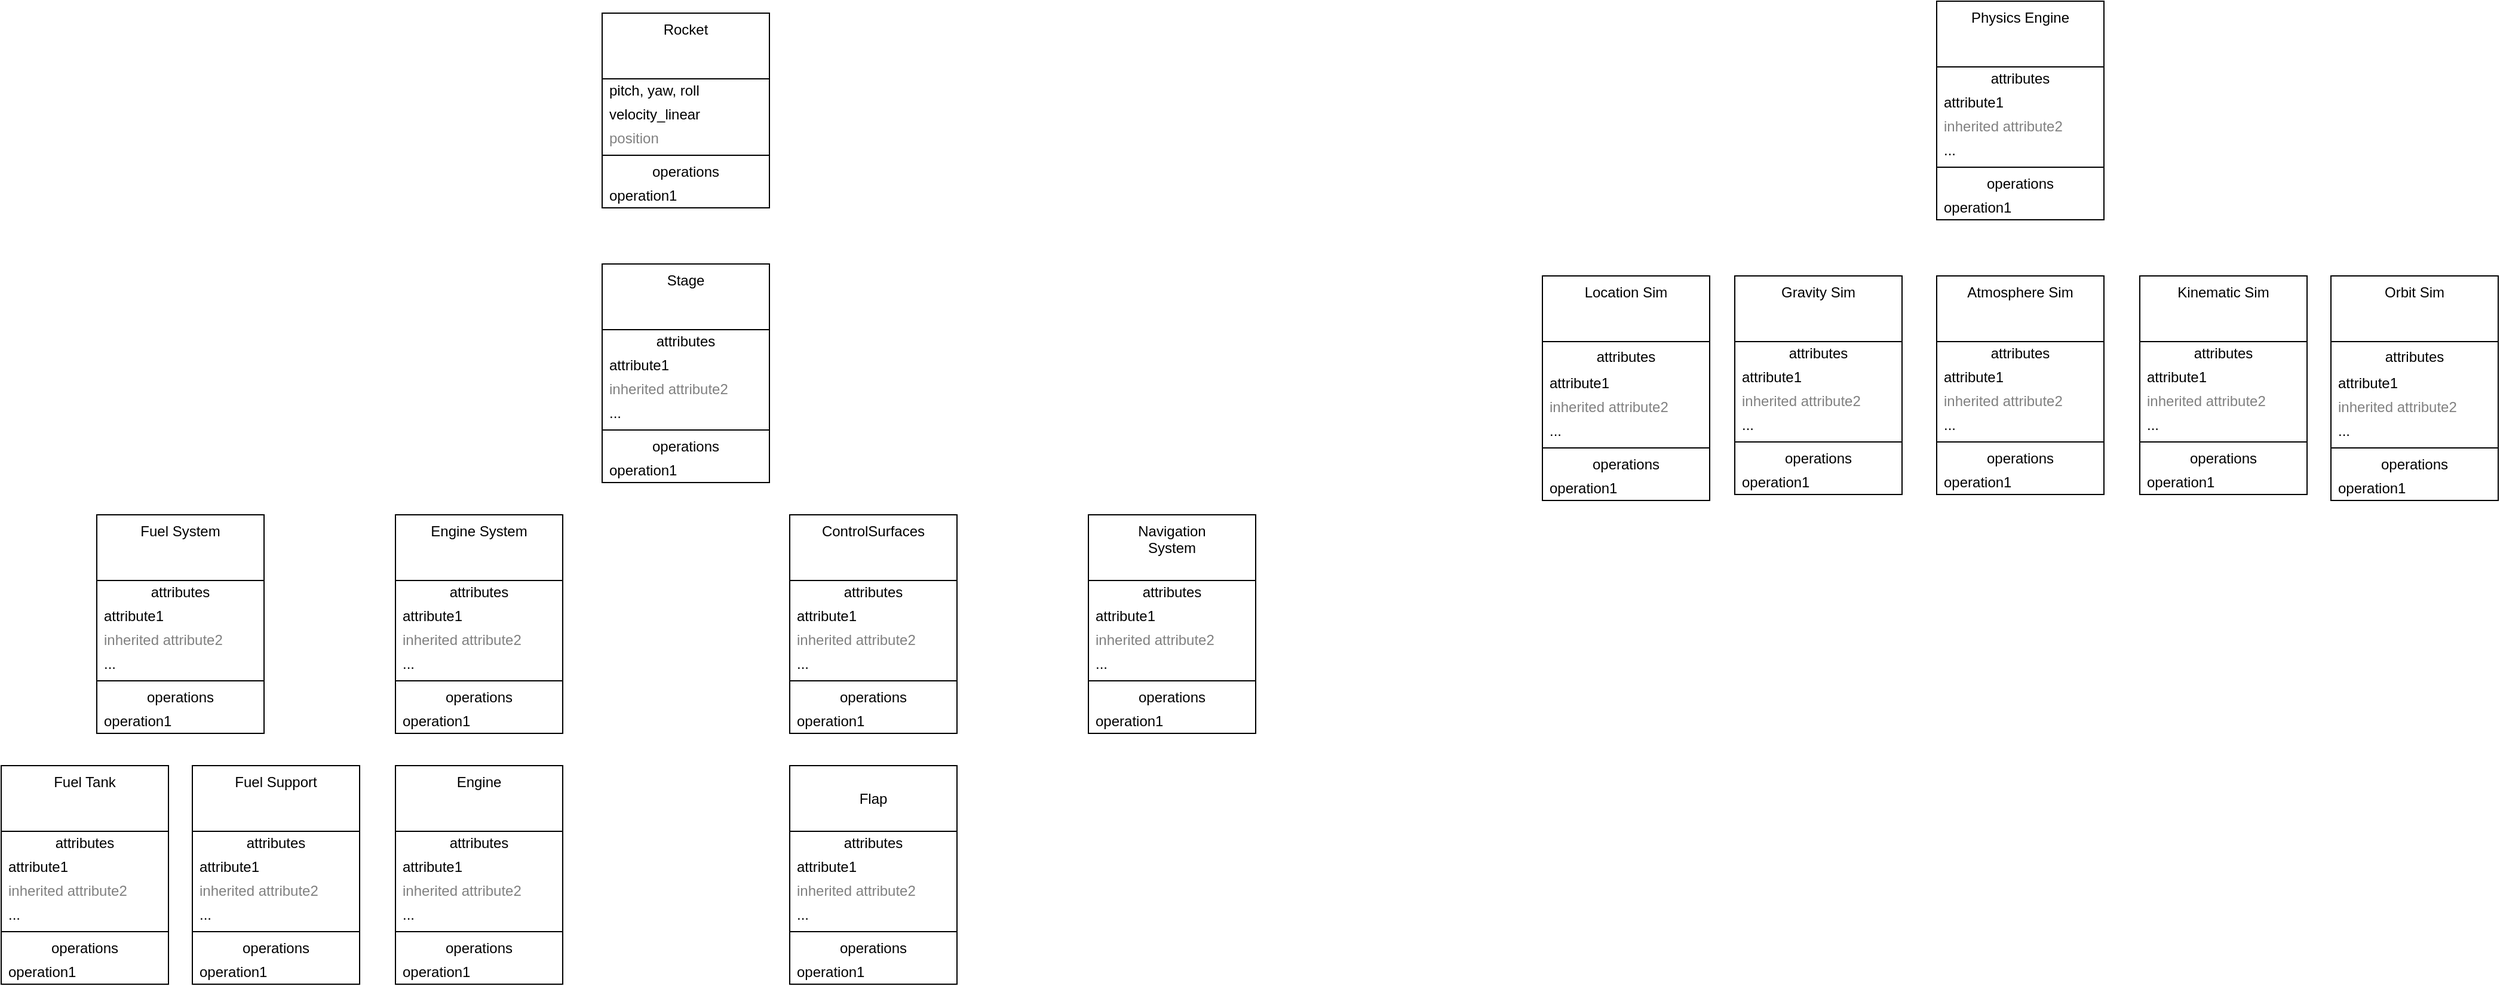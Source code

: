 <mxfile version="25.0.3">
  <diagram id="C5RBs43oDa-KdzZeNtuy" name="Page-1">
    <mxGraphModel dx="2458" dy="753" grid="1" gridSize="10" guides="1" tooltips="1" connect="1" arrows="1" fold="1" page="1" pageScale="1" pageWidth="827" pageHeight="1169" math="0" shadow="0">
      <root>
        <mxCell id="WIyWlLk6GJQsqaUBKTNV-0" />
        <mxCell id="WIyWlLk6GJQsqaUBKTNV-1" parent="WIyWlLk6GJQsqaUBKTNV-0" />
        <mxCell id="3I-1rh7asqdS5Tqx0o0W-0" value="Rocket" style="swimlane;fontStyle=0;align=center;verticalAlign=top;childLayout=stackLayout;horizontal=1;startSize=55;horizontalStack=0;resizeParent=1;resizeParentMax=0;resizeLast=0;collapsible=0;marginBottom=0;html=1;whiteSpace=wrap;" vertex="1" parent="WIyWlLk6GJQsqaUBKTNV-1">
          <mxGeometry x="343" y="130" width="140" height="163" as="geometry" />
        </mxCell>
        <mxCell id="3I-1rh7asqdS5Tqx0o0W-1" value="pitch, yaw, roll" style="text;html=1;strokeColor=none;fillColor=none;align=left;verticalAlign=middle;spacingLeft=4;spacingRight=4;overflow=hidden;rotatable=0;points=[[0,0.5],[1,0.5]];portConstraint=eastwest;whiteSpace=wrap;" vertex="1" parent="3I-1rh7asqdS5Tqx0o0W-0">
          <mxGeometry y="55" width="140" height="20" as="geometry" />
        </mxCell>
        <mxCell id="3I-1rh7asqdS5Tqx0o0W-2" value="velocity_linear" style="text;html=1;strokeColor=none;fillColor=none;align=left;verticalAlign=middle;spacingLeft=4;spacingRight=4;overflow=hidden;rotatable=0;points=[[0,0.5],[1,0.5]];portConstraint=eastwest;whiteSpace=wrap;" vertex="1" parent="3I-1rh7asqdS5Tqx0o0W-0">
          <mxGeometry y="75" width="140" height="20" as="geometry" />
        </mxCell>
        <mxCell id="3I-1rh7asqdS5Tqx0o0W-3" value="position" style="text;html=1;strokeColor=none;fillColor=none;align=left;verticalAlign=middle;spacingLeft=4;spacingRight=4;overflow=hidden;rotatable=0;points=[[0,0.5],[1,0.5]];portConstraint=eastwest;fontColor=#808080;whiteSpace=wrap;" vertex="1" parent="3I-1rh7asqdS5Tqx0o0W-0">
          <mxGeometry y="95" width="140" height="20" as="geometry" />
        </mxCell>
        <mxCell id="3I-1rh7asqdS5Tqx0o0W-5" value="" style="line;strokeWidth=1;fillColor=none;align=left;verticalAlign=middle;spacingTop=-1;spacingLeft=3;spacingRight=3;rotatable=0;labelPosition=right;points=[];portConstraint=eastwest;" vertex="1" parent="3I-1rh7asqdS5Tqx0o0W-0">
          <mxGeometry y="115" width="140" height="8" as="geometry" />
        </mxCell>
        <mxCell id="3I-1rh7asqdS5Tqx0o0W-6" value="operations" style="text;html=1;strokeColor=none;fillColor=none;align=center;verticalAlign=middle;spacingLeft=4;spacingRight=4;overflow=hidden;rotatable=0;points=[[0,0.5],[1,0.5]];portConstraint=eastwest;whiteSpace=wrap;" vertex="1" parent="3I-1rh7asqdS5Tqx0o0W-0">
          <mxGeometry y="123" width="140" height="20" as="geometry" />
        </mxCell>
        <mxCell id="3I-1rh7asqdS5Tqx0o0W-7" value="operation1" style="text;html=1;strokeColor=none;fillColor=none;align=left;verticalAlign=middle;spacingLeft=4;spacingRight=4;overflow=hidden;rotatable=0;points=[[0,0.5],[1,0.5]];portConstraint=eastwest;whiteSpace=wrap;" vertex="1" parent="3I-1rh7asqdS5Tqx0o0W-0">
          <mxGeometry y="143" width="140" height="20" as="geometry" />
        </mxCell>
        <mxCell id="3I-1rh7asqdS5Tqx0o0W-48" value="Engine System&lt;div&gt;&lt;br&gt;&lt;/div&gt;" style="swimlane;fontStyle=0;align=center;verticalAlign=top;childLayout=stackLayout;horizontal=1;startSize=55;horizontalStack=0;resizeParent=1;resizeParentMax=0;resizeLast=0;collapsible=0;marginBottom=0;html=1;whiteSpace=wrap;" vertex="1" parent="WIyWlLk6GJQsqaUBKTNV-1">
          <mxGeometry x="170" y="550" width="140" height="183" as="geometry" />
        </mxCell>
        <mxCell id="3I-1rh7asqdS5Tqx0o0W-49" value="attributes" style="text;html=1;strokeColor=none;fillColor=none;align=center;verticalAlign=middle;spacingLeft=4;spacingRight=4;overflow=hidden;rotatable=0;points=[[0,0.5],[1,0.5]];portConstraint=eastwest;whiteSpace=wrap;" vertex="1" parent="3I-1rh7asqdS5Tqx0o0W-48">
          <mxGeometry y="55" width="140" height="20" as="geometry" />
        </mxCell>
        <mxCell id="3I-1rh7asqdS5Tqx0o0W-50" value="attribute1" style="text;html=1;strokeColor=none;fillColor=none;align=left;verticalAlign=middle;spacingLeft=4;spacingRight=4;overflow=hidden;rotatable=0;points=[[0,0.5],[1,0.5]];portConstraint=eastwest;whiteSpace=wrap;" vertex="1" parent="3I-1rh7asqdS5Tqx0o0W-48">
          <mxGeometry y="75" width="140" height="20" as="geometry" />
        </mxCell>
        <mxCell id="3I-1rh7asqdS5Tqx0o0W-51" value="inherited attribute2" style="text;html=1;strokeColor=none;fillColor=none;align=left;verticalAlign=middle;spacingLeft=4;spacingRight=4;overflow=hidden;rotatable=0;points=[[0,0.5],[1,0.5]];portConstraint=eastwest;fontColor=#808080;whiteSpace=wrap;" vertex="1" parent="3I-1rh7asqdS5Tqx0o0W-48">
          <mxGeometry y="95" width="140" height="20" as="geometry" />
        </mxCell>
        <mxCell id="3I-1rh7asqdS5Tqx0o0W-52" value="..." style="text;html=1;strokeColor=none;fillColor=none;align=left;verticalAlign=middle;spacingLeft=4;spacingRight=4;overflow=hidden;rotatable=0;points=[[0,0.5],[1,0.5]];portConstraint=eastwest;whiteSpace=wrap;" vertex="1" parent="3I-1rh7asqdS5Tqx0o0W-48">
          <mxGeometry y="115" width="140" height="20" as="geometry" />
        </mxCell>
        <mxCell id="3I-1rh7asqdS5Tqx0o0W-53" value="" style="line;strokeWidth=1;fillColor=none;align=left;verticalAlign=middle;spacingTop=-1;spacingLeft=3;spacingRight=3;rotatable=0;labelPosition=right;points=[];portConstraint=eastwest;" vertex="1" parent="3I-1rh7asqdS5Tqx0o0W-48">
          <mxGeometry y="135" width="140" height="8" as="geometry" />
        </mxCell>
        <mxCell id="3I-1rh7asqdS5Tqx0o0W-54" value="operations" style="text;html=1;strokeColor=none;fillColor=none;align=center;verticalAlign=middle;spacingLeft=4;spacingRight=4;overflow=hidden;rotatable=0;points=[[0,0.5],[1,0.5]];portConstraint=eastwest;whiteSpace=wrap;" vertex="1" parent="3I-1rh7asqdS5Tqx0o0W-48">
          <mxGeometry y="143" width="140" height="20" as="geometry" />
        </mxCell>
        <mxCell id="3I-1rh7asqdS5Tqx0o0W-55" value="operation1" style="text;html=1;strokeColor=none;fillColor=none;align=left;verticalAlign=middle;spacingLeft=4;spacingRight=4;overflow=hidden;rotatable=0;points=[[0,0.5],[1,0.5]];portConstraint=eastwest;whiteSpace=wrap;" vertex="1" parent="3I-1rh7asqdS5Tqx0o0W-48">
          <mxGeometry y="163" width="140" height="20" as="geometry" />
        </mxCell>
        <mxCell id="3I-1rh7asqdS5Tqx0o0W-56" value="&lt;div&gt;ControlSurfaces&lt;/div&gt;" style="swimlane;fontStyle=0;align=center;verticalAlign=top;childLayout=stackLayout;horizontal=1;startSize=55;horizontalStack=0;resizeParent=1;resizeParentMax=0;resizeLast=0;collapsible=0;marginBottom=0;html=1;whiteSpace=wrap;" vertex="1" parent="WIyWlLk6GJQsqaUBKTNV-1">
          <mxGeometry x="500" y="550" width="140" height="183" as="geometry" />
        </mxCell>
        <mxCell id="3I-1rh7asqdS5Tqx0o0W-57" value="attributes" style="text;html=1;strokeColor=none;fillColor=none;align=center;verticalAlign=middle;spacingLeft=4;spacingRight=4;overflow=hidden;rotatable=0;points=[[0,0.5],[1,0.5]];portConstraint=eastwest;whiteSpace=wrap;" vertex="1" parent="3I-1rh7asqdS5Tqx0o0W-56">
          <mxGeometry y="55" width="140" height="20" as="geometry" />
        </mxCell>
        <mxCell id="3I-1rh7asqdS5Tqx0o0W-58" value="attribute1" style="text;html=1;strokeColor=none;fillColor=none;align=left;verticalAlign=middle;spacingLeft=4;spacingRight=4;overflow=hidden;rotatable=0;points=[[0,0.5],[1,0.5]];portConstraint=eastwest;whiteSpace=wrap;" vertex="1" parent="3I-1rh7asqdS5Tqx0o0W-56">
          <mxGeometry y="75" width="140" height="20" as="geometry" />
        </mxCell>
        <mxCell id="3I-1rh7asqdS5Tqx0o0W-59" value="inherited attribute2" style="text;html=1;strokeColor=none;fillColor=none;align=left;verticalAlign=middle;spacingLeft=4;spacingRight=4;overflow=hidden;rotatable=0;points=[[0,0.5],[1,0.5]];portConstraint=eastwest;fontColor=#808080;whiteSpace=wrap;" vertex="1" parent="3I-1rh7asqdS5Tqx0o0W-56">
          <mxGeometry y="95" width="140" height="20" as="geometry" />
        </mxCell>
        <mxCell id="3I-1rh7asqdS5Tqx0o0W-60" value="..." style="text;html=1;strokeColor=none;fillColor=none;align=left;verticalAlign=middle;spacingLeft=4;spacingRight=4;overflow=hidden;rotatable=0;points=[[0,0.5],[1,0.5]];portConstraint=eastwest;whiteSpace=wrap;" vertex="1" parent="3I-1rh7asqdS5Tqx0o0W-56">
          <mxGeometry y="115" width="140" height="20" as="geometry" />
        </mxCell>
        <mxCell id="3I-1rh7asqdS5Tqx0o0W-61" value="" style="line;strokeWidth=1;fillColor=none;align=left;verticalAlign=middle;spacingTop=-1;spacingLeft=3;spacingRight=3;rotatable=0;labelPosition=right;points=[];portConstraint=eastwest;" vertex="1" parent="3I-1rh7asqdS5Tqx0o0W-56">
          <mxGeometry y="135" width="140" height="8" as="geometry" />
        </mxCell>
        <mxCell id="3I-1rh7asqdS5Tqx0o0W-62" value="operations" style="text;html=1;strokeColor=none;fillColor=none;align=center;verticalAlign=middle;spacingLeft=4;spacingRight=4;overflow=hidden;rotatable=0;points=[[0,0.5],[1,0.5]];portConstraint=eastwest;whiteSpace=wrap;" vertex="1" parent="3I-1rh7asqdS5Tqx0o0W-56">
          <mxGeometry y="143" width="140" height="20" as="geometry" />
        </mxCell>
        <mxCell id="3I-1rh7asqdS5Tqx0o0W-63" value="operation1" style="text;html=1;strokeColor=none;fillColor=none;align=left;verticalAlign=middle;spacingLeft=4;spacingRight=4;overflow=hidden;rotatable=0;points=[[0,0.5],[1,0.5]];portConstraint=eastwest;whiteSpace=wrap;" vertex="1" parent="3I-1rh7asqdS5Tqx0o0W-56">
          <mxGeometry y="163" width="140" height="20" as="geometry" />
        </mxCell>
        <mxCell id="3I-1rh7asqdS5Tqx0o0W-70" value="Engine" style="swimlane;fontStyle=0;align=center;verticalAlign=top;childLayout=stackLayout;horizontal=1;startSize=55;horizontalStack=0;resizeParent=1;resizeParentMax=0;resizeLast=0;collapsible=0;marginBottom=0;html=1;whiteSpace=wrap;" vertex="1" parent="WIyWlLk6GJQsqaUBKTNV-1">
          <mxGeometry x="170" y="760" width="140" height="183" as="geometry" />
        </mxCell>
        <mxCell id="3I-1rh7asqdS5Tqx0o0W-71" value="attributes" style="text;html=1;strokeColor=none;fillColor=none;align=center;verticalAlign=middle;spacingLeft=4;spacingRight=4;overflow=hidden;rotatable=0;points=[[0,0.5],[1,0.5]];portConstraint=eastwest;whiteSpace=wrap;" vertex="1" parent="3I-1rh7asqdS5Tqx0o0W-70">
          <mxGeometry y="55" width="140" height="20" as="geometry" />
        </mxCell>
        <mxCell id="3I-1rh7asqdS5Tqx0o0W-72" value="attribute1" style="text;html=1;strokeColor=none;fillColor=none;align=left;verticalAlign=middle;spacingLeft=4;spacingRight=4;overflow=hidden;rotatable=0;points=[[0,0.5],[1,0.5]];portConstraint=eastwest;whiteSpace=wrap;" vertex="1" parent="3I-1rh7asqdS5Tqx0o0W-70">
          <mxGeometry y="75" width="140" height="20" as="geometry" />
        </mxCell>
        <mxCell id="3I-1rh7asqdS5Tqx0o0W-73" value="inherited attribute2" style="text;html=1;strokeColor=none;fillColor=none;align=left;verticalAlign=middle;spacingLeft=4;spacingRight=4;overflow=hidden;rotatable=0;points=[[0,0.5],[1,0.5]];portConstraint=eastwest;fontColor=#808080;whiteSpace=wrap;" vertex="1" parent="3I-1rh7asqdS5Tqx0o0W-70">
          <mxGeometry y="95" width="140" height="20" as="geometry" />
        </mxCell>
        <mxCell id="3I-1rh7asqdS5Tqx0o0W-74" value="..." style="text;html=1;strokeColor=none;fillColor=none;align=left;verticalAlign=middle;spacingLeft=4;spacingRight=4;overflow=hidden;rotatable=0;points=[[0,0.5],[1,0.5]];portConstraint=eastwest;whiteSpace=wrap;" vertex="1" parent="3I-1rh7asqdS5Tqx0o0W-70">
          <mxGeometry y="115" width="140" height="20" as="geometry" />
        </mxCell>
        <mxCell id="3I-1rh7asqdS5Tqx0o0W-75" value="" style="line;strokeWidth=1;fillColor=none;align=left;verticalAlign=middle;spacingTop=-1;spacingLeft=3;spacingRight=3;rotatable=0;labelPosition=right;points=[];portConstraint=eastwest;" vertex="1" parent="3I-1rh7asqdS5Tqx0o0W-70">
          <mxGeometry y="135" width="140" height="8" as="geometry" />
        </mxCell>
        <mxCell id="3I-1rh7asqdS5Tqx0o0W-76" value="operations" style="text;html=1;strokeColor=none;fillColor=none;align=center;verticalAlign=middle;spacingLeft=4;spacingRight=4;overflow=hidden;rotatable=0;points=[[0,0.5],[1,0.5]];portConstraint=eastwest;whiteSpace=wrap;" vertex="1" parent="3I-1rh7asqdS5Tqx0o0W-70">
          <mxGeometry y="143" width="140" height="20" as="geometry" />
        </mxCell>
        <mxCell id="3I-1rh7asqdS5Tqx0o0W-77" value="operation1" style="text;html=1;strokeColor=none;fillColor=none;align=left;verticalAlign=middle;spacingLeft=4;spacingRight=4;overflow=hidden;rotatable=0;points=[[0,0.5],[1,0.5]];portConstraint=eastwest;whiteSpace=wrap;" vertex="1" parent="3I-1rh7asqdS5Tqx0o0W-70">
          <mxGeometry y="163" width="140" height="20" as="geometry" />
        </mxCell>
        <mxCell id="3I-1rh7asqdS5Tqx0o0W-78" value="&lt;br&gt;Flap" style="swimlane;fontStyle=0;align=center;verticalAlign=top;childLayout=stackLayout;horizontal=1;startSize=55;horizontalStack=0;resizeParent=1;resizeParentMax=0;resizeLast=0;collapsible=0;marginBottom=0;html=1;whiteSpace=wrap;" vertex="1" parent="WIyWlLk6GJQsqaUBKTNV-1">
          <mxGeometry x="500" y="760" width="140" height="183" as="geometry" />
        </mxCell>
        <mxCell id="3I-1rh7asqdS5Tqx0o0W-79" value="attributes" style="text;html=1;strokeColor=none;fillColor=none;align=center;verticalAlign=middle;spacingLeft=4;spacingRight=4;overflow=hidden;rotatable=0;points=[[0,0.5],[1,0.5]];portConstraint=eastwest;whiteSpace=wrap;" vertex="1" parent="3I-1rh7asqdS5Tqx0o0W-78">
          <mxGeometry y="55" width="140" height="20" as="geometry" />
        </mxCell>
        <mxCell id="3I-1rh7asqdS5Tqx0o0W-80" value="attribute1" style="text;html=1;strokeColor=none;fillColor=none;align=left;verticalAlign=middle;spacingLeft=4;spacingRight=4;overflow=hidden;rotatable=0;points=[[0,0.5],[1,0.5]];portConstraint=eastwest;whiteSpace=wrap;" vertex="1" parent="3I-1rh7asqdS5Tqx0o0W-78">
          <mxGeometry y="75" width="140" height="20" as="geometry" />
        </mxCell>
        <mxCell id="3I-1rh7asqdS5Tqx0o0W-81" value="inherited attribute2" style="text;html=1;strokeColor=none;fillColor=none;align=left;verticalAlign=middle;spacingLeft=4;spacingRight=4;overflow=hidden;rotatable=0;points=[[0,0.5],[1,0.5]];portConstraint=eastwest;fontColor=#808080;whiteSpace=wrap;" vertex="1" parent="3I-1rh7asqdS5Tqx0o0W-78">
          <mxGeometry y="95" width="140" height="20" as="geometry" />
        </mxCell>
        <mxCell id="3I-1rh7asqdS5Tqx0o0W-82" value="..." style="text;html=1;strokeColor=none;fillColor=none;align=left;verticalAlign=middle;spacingLeft=4;spacingRight=4;overflow=hidden;rotatable=0;points=[[0,0.5],[1,0.5]];portConstraint=eastwest;whiteSpace=wrap;" vertex="1" parent="3I-1rh7asqdS5Tqx0o0W-78">
          <mxGeometry y="115" width="140" height="20" as="geometry" />
        </mxCell>
        <mxCell id="3I-1rh7asqdS5Tqx0o0W-83" value="" style="line;strokeWidth=1;fillColor=none;align=left;verticalAlign=middle;spacingTop=-1;spacingLeft=3;spacingRight=3;rotatable=0;labelPosition=right;points=[];portConstraint=eastwest;" vertex="1" parent="3I-1rh7asqdS5Tqx0o0W-78">
          <mxGeometry y="135" width="140" height="8" as="geometry" />
        </mxCell>
        <mxCell id="3I-1rh7asqdS5Tqx0o0W-84" value="operations" style="text;html=1;strokeColor=none;fillColor=none;align=center;verticalAlign=middle;spacingLeft=4;spacingRight=4;overflow=hidden;rotatable=0;points=[[0,0.5],[1,0.5]];portConstraint=eastwest;whiteSpace=wrap;" vertex="1" parent="3I-1rh7asqdS5Tqx0o0W-78">
          <mxGeometry y="143" width="140" height="20" as="geometry" />
        </mxCell>
        <mxCell id="3I-1rh7asqdS5Tqx0o0W-85" value="operation1" style="text;html=1;strokeColor=none;fillColor=none;align=left;verticalAlign=middle;spacingLeft=4;spacingRight=4;overflow=hidden;rotatable=0;points=[[0,0.5],[1,0.5]];portConstraint=eastwest;whiteSpace=wrap;" vertex="1" parent="3I-1rh7asqdS5Tqx0o0W-78">
          <mxGeometry y="163" width="140" height="20" as="geometry" />
        </mxCell>
        <mxCell id="3I-1rh7asqdS5Tqx0o0W-86" value="Fuel System" style="swimlane;fontStyle=0;align=center;verticalAlign=top;childLayout=stackLayout;horizontal=1;startSize=55;horizontalStack=0;resizeParent=1;resizeParentMax=0;resizeLast=0;collapsible=0;marginBottom=0;html=1;whiteSpace=wrap;" vertex="1" parent="WIyWlLk6GJQsqaUBKTNV-1">
          <mxGeometry x="-80" y="550" width="140" height="183" as="geometry" />
        </mxCell>
        <mxCell id="3I-1rh7asqdS5Tqx0o0W-87" value="attributes" style="text;html=1;strokeColor=none;fillColor=none;align=center;verticalAlign=middle;spacingLeft=4;spacingRight=4;overflow=hidden;rotatable=0;points=[[0,0.5],[1,0.5]];portConstraint=eastwest;whiteSpace=wrap;" vertex="1" parent="3I-1rh7asqdS5Tqx0o0W-86">
          <mxGeometry y="55" width="140" height="20" as="geometry" />
        </mxCell>
        <mxCell id="3I-1rh7asqdS5Tqx0o0W-88" value="attribute1" style="text;html=1;strokeColor=none;fillColor=none;align=left;verticalAlign=middle;spacingLeft=4;spacingRight=4;overflow=hidden;rotatable=0;points=[[0,0.5],[1,0.5]];portConstraint=eastwest;whiteSpace=wrap;" vertex="1" parent="3I-1rh7asqdS5Tqx0o0W-86">
          <mxGeometry y="75" width="140" height="20" as="geometry" />
        </mxCell>
        <mxCell id="3I-1rh7asqdS5Tqx0o0W-89" value="inherited attribute2" style="text;html=1;strokeColor=none;fillColor=none;align=left;verticalAlign=middle;spacingLeft=4;spacingRight=4;overflow=hidden;rotatable=0;points=[[0,0.5],[1,0.5]];portConstraint=eastwest;fontColor=#808080;whiteSpace=wrap;" vertex="1" parent="3I-1rh7asqdS5Tqx0o0W-86">
          <mxGeometry y="95" width="140" height="20" as="geometry" />
        </mxCell>
        <mxCell id="3I-1rh7asqdS5Tqx0o0W-90" value="..." style="text;html=1;strokeColor=none;fillColor=none;align=left;verticalAlign=middle;spacingLeft=4;spacingRight=4;overflow=hidden;rotatable=0;points=[[0,0.5],[1,0.5]];portConstraint=eastwest;whiteSpace=wrap;" vertex="1" parent="3I-1rh7asqdS5Tqx0o0W-86">
          <mxGeometry y="115" width="140" height="20" as="geometry" />
        </mxCell>
        <mxCell id="3I-1rh7asqdS5Tqx0o0W-91" value="" style="line;strokeWidth=1;fillColor=none;align=left;verticalAlign=middle;spacingTop=-1;spacingLeft=3;spacingRight=3;rotatable=0;labelPosition=right;points=[];portConstraint=eastwest;" vertex="1" parent="3I-1rh7asqdS5Tqx0o0W-86">
          <mxGeometry y="135" width="140" height="8" as="geometry" />
        </mxCell>
        <mxCell id="3I-1rh7asqdS5Tqx0o0W-92" value="operations" style="text;html=1;strokeColor=none;fillColor=none;align=center;verticalAlign=middle;spacingLeft=4;spacingRight=4;overflow=hidden;rotatable=0;points=[[0,0.5],[1,0.5]];portConstraint=eastwest;whiteSpace=wrap;" vertex="1" parent="3I-1rh7asqdS5Tqx0o0W-86">
          <mxGeometry y="143" width="140" height="20" as="geometry" />
        </mxCell>
        <mxCell id="3I-1rh7asqdS5Tqx0o0W-93" value="operation1" style="text;html=1;strokeColor=none;fillColor=none;align=left;verticalAlign=middle;spacingLeft=4;spacingRight=4;overflow=hidden;rotatable=0;points=[[0,0.5],[1,0.5]];portConstraint=eastwest;whiteSpace=wrap;" vertex="1" parent="3I-1rh7asqdS5Tqx0o0W-86">
          <mxGeometry y="163" width="140" height="20" as="geometry" />
        </mxCell>
        <mxCell id="3I-1rh7asqdS5Tqx0o0W-94" value="Fuel Tank" style="swimlane;fontStyle=0;align=center;verticalAlign=top;childLayout=stackLayout;horizontal=1;startSize=55;horizontalStack=0;resizeParent=1;resizeParentMax=0;resizeLast=0;collapsible=0;marginBottom=0;html=1;whiteSpace=wrap;" vertex="1" parent="WIyWlLk6GJQsqaUBKTNV-1">
          <mxGeometry x="-160" y="760" width="140" height="183" as="geometry" />
        </mxCell>
        <mxCell id="3I-1rh7asqdS5Tqx0o0W-95" value="attributes" style="text;html=1;strokeColor=none;fillColor=none;align=center;verticalAlign=middle;spacingLeft=4;spacingRight=4;overflow=hidden;rotatable=0;points=[[0,0.5],[1,0.5]];portConstraint=eastwest;whiteSpace=wrap;" vertex="1" parent="3I-1rh7asqdS5Tqx0o0W-94">
          <mxGeometry y="55" width="140" height="20" as="geometry" />
        </mxCell>
        <mxCell id="3I-1rh7asqdS5Tqx0o0W-96" value="attribute1" style="text;html=1;strokeColor=none;fillColor=none;align=left;verticalAlign=middle;spacingLeft=4;spacingRight=4;overflow=hidden;rotatable=0;points=[[0,0.5],[1,0.5]];portConstraint=eastwest;whiteSpace=wrap;" vertex="1" parent="3I-1rh7asqdS5Tqx0o0W-94">
          <mxGeometry y="75" width="140" height="20" as="geometry" />
        </mxCell>
        <mxCell id="3I-1rh7asqdS5Tqx0o0W-97" value="inherited attribute2" style="text;html=1;strokeColor=none;fillColor=none;align=left;verticalAlign=middle;spacingLeft=4;spacingRight=4;overflow=hidden;rotatable=0;points=[[0,0.5],[1,0.5]];portConstraint=eastwest;fontColor=#808080;whiteSpace=wrap;" vertex="1" parent="3I-1rh7asqdS5Tqx0o0W-94">
          <mxGeometry y="95" width="140" height="20" as="geometry" />
        </mxCell>
        <mxCell id="3I-1rh7asqdS5Tqx0o0W-98" value="..." style="text;html=1;strokeColor=none;fillColor=none;align=left;verticalAlign=middle;spacingLeft=4;spacingRight=4;overflow=hidden;rotatable=0;points=[[0,0.5],[1,0.5]];portConstraint=eastwest;whiteSpace=wrap;" vertex="1" parent="3I-1rh7asqdS5Tqx0o0W-94">
          <mxGeometry y="115" width="140" height="20" as="geometry" />
        </mxCell>
        <mxCell id="3I-1rh7asqdS5Tqx0o0W-99" value="" style="line;strokeWidth=1;fillColor=none;align=left;verticalAlign=middle;spacingTop=-1;spacingLeft=3;spacingRight=3;rotatable=0;labelPosition=right;points=[];portConstraint=eastwest;" vertex="1" parent="3I-1rh7asqdS5Tqx0o0W-94">
          <mxGeometry y="135" width="140" height="8" as="geometry" />
        </mxCell>
        <mxCell id="3I-1rh7asqdS5Tqx0o0W-100" value="operations" style="text;html=1;strokeColor=none;fillColor=none;align=center;verticalAlign=middle;spacingLeft=4;spacingRight=4;overflow=hidden;rotatable=0;points=[[0,0.5],[1,0.5]];portConstraint=eastwest;whiteSpace=wrap;" vertex="1" parent="3I-1rh7asqdS5Tqx0o0W-94">
          <mxGeometry y="143" width="140" height="20" as="geometry" />
        </mxCell>
        <mxCell id="3I-1rh7asqdS5Tqx0o0W-101" value="operation1" style="text;html=1;strokeColor=none;fillColor=none;align=left;verticalAlign=middle;spacingLeft=4;spacingRight=4;overflow=hidden;rotatable=0;points=[[0,0.5],[1,0.5]];portConstraint=eastwest;whiteSpace=wrap;" vertex="1" parent="3I-1rh7asqdS5Tqx0o0W-94">
          <mxGeometry y="163" width="140" height="20" as="geometry" />
        </mxCell>
        <mxCell id="3I-1rh7asqdS5Tqx0o0W-102" value="Fuel Support" style="swimlane;fontStyle=0;align=center;verticalAlign=top;childLayout=stackLayout;horizontal=1;startSize=55;horizontalStack=0;resizeParent=1;resizeParentMax=0;resizeLast=0;collapsible=0;marginBottom=0;html=1;whiteSpace=wrap;" vertex="1" parent="WIyWlLk6GJQsqaUBKTNV-1">
          <mxGeometry y="760" width="140" height="183" as="geometry" />
        </mxCell>
        <mxCell id="3I-1rh7asqdS5Tqx0o0W-103" value="attributes" style="text;html=1;strokeColor=none;fillColor=none;align=center;verticalAlign=middle;spacingLeft=4;spacingRight=4;overflow=hidden;rotatable=0;points=[[0,0.5],[1,0.5]];portConstraint=eastwest;whiteSpace=wrap;" vertex="1" parent="3I-1rh7asqdS5Tqx0o0W-102">
          <mxGeometry y="55" width="140" height="20" as="geometry" />
        </mxCell>
        <mxCell id="3I-1rh7asqdS5Tqx0o0W-104" value="attribute1" style="text;html=1;strokeColor=none;fillColor=none;align=left;verticalAlign=middle;spacingLeft=4;spacingRight=4;overflow=hidden;rotatable=0;points=[[0,0.5],[1,0.5]];portConstraint=eastwest;whiteSpace=wrap;" vertex="1" parent="3I-1rh7asqdS5Tqx0o0W-102">
          <mxGeometry y="75" width="140" height="20" as="geometry" />
        </mxCell>
        <mxCell id="3I-1rh7asqdS5Tqx0o0W-105" value="inherited attribute2" style="text;html=1;strokeColor=none;fillColor=none;align=left;verticalAlign=middle;spacingLeft=4;spacingRight=4;overflow=hidden;rotatable=0;points=[[0,0.5],[1,0.5]];portConstraint=eastwest;fontColor=#808080;whiteSpace=wrap;" vertex="1" parent="3I-1rh7asqdS5Tqx0o0W-102">
          <mxGeometry y="95" width="140" height="20" as="geometry" />
        </mxCell>
        <mxCell id="3I-1rh7asqdS5Tqx0o0W-106" value="..." style="text;html=1;strokeColor=none;fillColor=none;align=left;verticalAlign=middle;spacingLeft=4;spacingRight=4;overflow=hidden;rotatable=0;points=[[0,0.5],[1,0.5]];portConstraint=eastwest;whiteSpace=wrap;" vertex="1" parent="3I-1rh7asqdS5Tqx0o0W-102">
          <mxGeometry y="115" width="140" height="20" as="geometry" />
        </mxCell>
        <mxCell id="3I-1rh7asqdS5Tqx0o0W-107" value="" style="line;strokeWidth=1;fillColor=none;align=left;verticalAlign=middle;spacingTop=-1;spacingLeft=3;spacingRight=3;rotatable=0;labelPosition=right;points=[];portConstraint=eastwest;" vertex="1" parent="3I-1rh7asqdS5Tqx0o0W-102">
          <mxGeometry y="135" width="140" height="8" as="geometry" />
        </mxCell>
        <mxCell id="3I-1rh7asqdS5Tqx0o0W-108" value="operations" style="text;html=1;strokeColor=none;fillColor=none;align=center;verticalAlign=middle;spacingLeft=4;spacingRight=4;overflow=hidden;rotatable=0;points=[[0,0.5],[1,0.5]];portConstraint=eastwest;whiteSpace=wrap;" vertex="1" parent="3I-1rh7asqdS5Tqx0o0W-102">
          <mxGeometry y="143" width="140" height="20" as="geometry" />
        </mxCell>
        <mxCell id="3I-1rh7asqdS5Tqx0o0W-109" value="operation1" style="text;html=1;strokeColor=none;fillColor=none;align=left;verticalAlign=middle;spacingLeft=4;spacingRight=4;overflow=hidden;rotatable=0;points=[[0,0.5],[1,0.5]];portConstraint=eastwest;whiteSpace=wrap;" vertex="1" parent="3I-1rh7asqdS5Tqx0o0W-102">
          <mxGeometry y="163" width="140" height="20" as="geometry" />
        </mxCell>
        <mxCell id="3I-1rh7asqdS5Tqx0o0W-110" value="Navigation&lt;div&gt;System&lt;/div&gt;" style="swimlane;fontStyle=0;align=center;verticalAlign=top;childLayout=stackLayout;horizontal=1;startSize=55;horizontalStack=0;resizeParent=1;resizeParentMax=0;resizeLast=0;collapsible=0;marginBottom=0;html=1;whiteSpace=wrap;" vertex="1" parent="WIyWlLk6GJQsqaUBKTNV-1">
          <mxGeometry x="750" y="550" width="140" height="183" as="geometry" />
        </mxCell>
        <mxCell id="3I-1rh7asqdS5Tqx0o0W-111" value="attributes" style="text;html=1;strokeColor=none;fillColor=none;align=center;verticalAlign=middle;spacingLeft=4;spacingRight=4;overflow=hidden;rotatable=0;points=[[0,0.5],[1,0.5]];portConstraint=eastwest;whiteSpace=wrap;" vertex="1" parent="3I-1rh7asqdS5Tqx0o0W-110">
          <mxGeometry y="55" width="140" height="20" as="geometry" />
        </mxCell>
        <mxCell id="3I-1rh7asqdS5Tqx0o0W-112" value="attribute1" style="text;html=1;strokeColor=none;fillColor=none;align=left;verticalAlign=middle;spacingLeft=4;spacingRight=4;overflow=hidden;rotatable=0;points=[[0,0.5],[1,0.5]];portConstraint=eastwest;whiteSpace=wrap;" vertex="1" parent="3I-1rh7asqdS5Tqx0o0W-110">
          <mxGeometry y="75" width="140" height="20" as="geometry" />
        </mxCell>
        <mxCell id="3I-1rh7asqdS5Tqx0o0W-113" value="inherited attribute2" style="text;html=1;strokeColor=none;fillColor=none;align=left;verticalAlign=middle;spacingLeft=4;spacingRight=4;overflow=hidden;rotatable=0;points=[[0,0.5],[1,0.5]];portConstraint=eastwest;fontColor=#808080;whiteSpace=wrap;" vertex="1" parent="3I-1rh7asqdS5Tqx0o0W-110">
          <mxGeometry y="95" width="140" height="20" as="geometry" />
        </mxCell>
        <mxCell id="3I-1rh7asqdS5Tqx0o0W-114" value="..." style="text;html=1;strokeColor=none;fillColor=none;align=left;verticalAlign=middle;spacingLeft=4;spacingRight=4;overflow=hidden;rotatable=0;points=[[0,0.5],[1,0.5]];portConstraint=eastwest;whiteSpace=wrap;" vertex="1" parent="3I-1rh7asqdS5Tqx0o0W-110">
          <mxGeometry y="115" width="140" height="20" as="geometry" />
        </mxCell>
        <mxCell id="3I-1rh7asqdS5Tqx0o0W-115" value="" style="line;strokeWidth=1;fillColor=none;align=left;verticalAlign=middle;spacingTop=-1;spacingLeft=3;spacingRight=3;rotatable=0;labelPosition=right;points=[];portConstraint=eastwest;" vertex="1" parent="3I-1rh7asqdS5Tqx0o0W-110">
          <mxGeometry y="135" width="140" height="8" as="geometry" />
        </mxCell>
        <mxCell id="3I-1rh7asqdS5Tqx0o0W-116" value="operations" style="text;html=1;strokeColor=none;fillColor=none;align=center;verticalAlign=middle;spacingLeft=4;spacingRight=4;overflow=hidden;rotatable=0;points=[[0,0.5],[1,0.5]];portConstraint=eastwest;whiteSpace=wrap;" vertex="1" parent="3I-1rh7asqdS5Tqx0o0W-110">
          <mxGeometry y="143" width="140" height="20" as="geometry" />
        </mxCell>
        <mxCell id="3I-1rh7asqdS5Tqx0o0W-117" value="operation1" style="text;html=1;strokeColor=none;fillColor=none;align=left;verticalAlign=middle;spacingLeft=4;spacingRight=4;overflow=hidden;rotatable=0;points=[[0,0.5],[1,0.5]];portConstraint=eastwest;whiteSpace=wrap;" vertex="1" parent="3I-1rh7asqdS5Tqx0o0W-110">
          <mxGeometry y="163" width="140" height="20" as="geometry" />
        </mxCell>
        <mxCell id="3I-1rh7asqdS5Tqx0o0W-134" value="Stage" style="swimlane;fontStyle=0;align=center;verticalAlign=top;childLayout=stackLayout;horizontal=1;startSize=55;horizontalStack=0;resizeParent=1;resizeParentMax=0;resizeLast=0;collapsible=0;marginBottom=0;html=1;whiteSpace=wrap;" vertex="1" parent="WIyWlLk6GJQsqaUBKTNV-1">
          <mxGeometry x="343" y="340" width="140" height="183" as="geometry" />
        </mxCell>
        <mxCell id="3I-1rh7asqdS5Tqx0o0W-135" value="attributes" style="text;html=1;strokeColor=none;fillColor=none;align=center;verticalAlign=middle;spacingLeft=4;spacingRight=4;overflow=hidden;rotatable=0;points=[[0,0.5],[1,0.5]];portConstraint=eastwest;whiteSpace=wrap;" vertex="1" parent="3I-1rh7asqdS5Tqx0o0W-134">
          <mxGeometry y="55" width="140" height="20" as="geometry" />
        </mxCell>
        <mxCell id="3I-1rh7asqdS5Tqx0o0W-136" value="attribute1" style="text;html=1;strokeColor=none;fillColor=none;align=left;verticalAlign=middle;spacingLeft=4;spacingRight=4;overflow=hidden;rotatable=0;points=[[0,0.5],[1,0.5]];portConstraint=eastwest;whiteSpace=wrap;" vertex="1" parent="3I-1rh7asqdS5Tqx0o0W-134">
          <mxGeometry y="75" width="140" height="20" as="geometry" />
        </mxCell>
        <mxCell id="3I-1rh7asqdS5Tqx0o0W-137" value="inherited attribute2" style="text;html=1;strokeColor=none;fillColor=none;align=left;verticalAlign=middle;spacingLeft=4;spacingRight=4;overflow=hidden;rotatable=0;points=[[0,0.5],[1,0.5]];portConstraint=eastwest;fontColor=#808080;whiteSpace=wrap;" vertex="1" parent="3I-1rh7asqdS5Tqx0o0W-134">
          <mxGeometry y="95" width="140" height="20" as="geometry" />
        </mxCell>
        <mxCell id="3I-1rh7asqdS5Tqx0o0W-138" value="..." style="text;html=1;strokeColor=none;fillColor=none;align=left;verticalAlign=middle;spacingLeft=4;spacingRight=4;overflow=hidden;rotatable=0;points=[[0,0.5],[1,0.5]];portConstraint=eastwest;whiteSpace=wrap;" vertex="1" parent="3I-1rh7asqdS5Tqx0o0W-134">
          <mxGeometry y="115" width="140" height="20" as="geometry" />
        </mxCell>
        <mxCell id="3I-1rh7asqdS5Tqx0o0W-139" value="" style="line;strokeWidth=1;fillColor=none;align=left;verticalAlign=middle;spacingTop=-1;spacingLeft=3;spacingRight=3;rotatable=0;labelPosition=right;points=[];portConstraint=eastwest;" vertex="1" parent="3I-1rh7asqdS5Tqx0o0W-134">
          <mxGeometry y="135" width="140" height="8" as="geometry" />
        </mxCell>
        <mxCell id="3I-1rh7asqdS5Tqx0o0W-140" value="operations" style="text;html=1;strokeColor=none;fillColor=none;align=center;verticalAlign=middle;spacingLeft=4;spacingRight=4;overflow=hidden;rotatable=0;points=[[0,0.5],[1,0.5]];portConstraint=eastwest;whiteSpace=wrap;" vertex="1" parent="3I-1rh7asqdS5Tqx0o0W-134">
          <mxGeometry y="143" width="140" height="20" as="geometry" />
        </mxCell>
        <mxCell id="3I-1rh7asqdS5Tqx0o0W-141" value="operation1" style="text;html=1;strokeColor=none;fillColor=none;align=left;verticalAlign=middle;spacingLeft=4;spacingRight=4;overflow=hidden;rotatable=0;points=[[0,0.5],[1,0.5]];portConstraint=eastwest;whiteSpace=wrap;" vertex="1" parent="3I-1rh7asqdS5Tqx0o0W-134">
          <mxGeometry y="163" width="140" height="20" as="geometry" />
        </mxCell>
        <mxCell id="3I-1rh7asqdS5Tqx0o0W-142" value="Physics Engine" style="swimlane;fontStyle=0;align=center;verticalAlign=top;childLayout=stackLayout;horizontal=1;startSize=55;horizontalStack=0;resizeParent=1;resizeParentMax=0;resizeLast=0;collapsible=0;marginBottom=0;html=1;whiteSpace=wrap;" vertex="1" parent="WIyWlLk6GJQsqaUBKTNV-1">
          <mxGeometry x="1460" y="120" width="140" height="183" as="geometry" />
        </mxCell>
        <mxCell id="3I-1rh7asqdS5Tqx0o0W-143" value="attributes" style="text;html=1;strokeColor=none;fillColor=none;align=center;verticalAlign=middle;spacingLeft=4;spacingRight=4;overflow=hidden;rotatable=0;points=[[0,0.5],[1,0.5]];portConstraint=eastwest;whiteSpace=wrap;" vertex="1" parent="3I-1rh7asqdS5Tqx0o0W-142">
          <mxGeometry y="55" width="140" height="20" as="geometry" />
        </mxCell>
        <mxCell id="3I-1rh7asqdS5Tqx0o0W-144" value="attribute1" style="text;html=1;strokeColor=none;fillColor=none;align=left;verticalAlign=middle;spacingLeft=4;spacingRight=4;overflow=hidden;rotatable=0;points=[[0,0.5],[1,0.5]];portConstraint=eastwest;whiteSpace=wrap;" vertex="1" parent="3I-1rh7asqdS5Tqx0o0W-142">
          <mxGeometry y="75" width="140" height="20" as="geometry" />
        </mxCell>
        <mxCell id="3I-1rh7asqdS5Tqx0o0W-145" value="inherited attribute2" style="text;html=1;strokeColor=none;fillColor=none;align=left;verticalAlign=middle;spacingLeft=4;spacingRight=4;overflow=hidden;rotatable=0;points=[[0,0.5],[1,0.5]];portConstraint=eastwest;fontColor=#808080;whiteSpace=wrap;" vertex="1" parent="3I-1rh7asqdS5Tqx0o0W-142">
          <mxGeometry y="95" width="140" height="20" as="geometry" />
        </mxCell>
        <mxCell id="3I-1rh7asqdS5Tqx0o0W-146" value="..." style="text;html=1;strokeColor=none;fillColor=none;align=left;verticalAlign=middle;spacingLeft=4;spacingRight=4;overflow=hidden;rotatable=0;points=[[0,0.5],[1,0.5]];portConstraint=eastwest;whiteSpace=wrap;" vertex="1" parent="3I-1rh7asqdS5Tqx0o0W-142">
          <mxGeometry y="115" width="140" height="20" as="geometry" />
        </mxCell>
        <mxCell id="3I-1rh7asqdS5Tqx0o0W-147" value="" style="line;strokeWidth=1;fillColor=none;align=left;verticalAlign=middle;spacingTop=-1;spacingLeft=3;spacingRight=3;rotatable=0;labelPosition=right;points=[];portConstraint=eastwest;" vertex="1" parent="3I-1rh7asqdS5Tqx0o0W-142">
          <mxGeometry y="135" width="140" height="8" as="geometry" />
        </mxCell>
        <mxCell id="3I-1rh7asqdS5Tqx0o0W-148" value="operations" style="text;html=1;strokeColor=none;fillColor=none;align=center;verticalAlign=middle;spacingLeft=4;spacingRight=4;overflow=hidden;rotatable=0;points=[[0,0.5],[1,0.5]];portConstraint=eastwest;whiteSpace=wrap;" vertex="1" parent="3I-1rh7asqdS5Tqx0o0W-142">
          <mxGeometry y="143" width="140" height="20" as="geometry" />
        </mxCell>
        <mxCell id="3I-1rh7asqdS5Tqx0o0W-149" value="operation1" style="text;html=1;strokeColor=none;fillColor=none;align=left;verticalAlign=middle;spacingLeft=4;spacingRight=4;overflow=hidden;rotatable=0;points=[[0,0.5],[1,0.5]];portConstraint=eastwest;whiteSpace=wrap;" vertex="1" parent="3I-1rh7asqdS5Tqx0o0W-142">
          <mxGeometry y="163" width="140" height="20" as="geometry" />
        </mxCell>
        <mxCell id="3I-1rh7asqdS5Tqx0o0W-150" value="Atmosphere Sim&lt;div&gt;&lt;br&gt;&lt;/div&gt;" style="swimlane;fontStyle=0;align=center;verticalAlign=top;childLayout=stackLayout;horizontal=1;startSize=55;horizontalStack=0;resizeParent=1;resizeParentMax=0;resizeLast=0;collapsible=0;marginBottom=0;html=1;whiteSpace=wrap;" vertex="1" parent="WIyWlLk6GJQsqaUBKTNV-1">
          <mxGeometry x="1460" y="350" width="140" height="183" as="geometry" />
        </mxCell>
        <mxCell id="3I-1rh7asqdS5Tqx0o0W-151" value="attributes" style="text;html=1;strokeColor=none;fillColor=none;align=center;verticalAlign=middle;spacingLeft=4;spacingRight=4;overflow=hidden;rotatable=0;points=[[0,0.5],[1,0.5]];portConstraint=eastwest;whiteSpace=wrap;" vertex="1" parent="3I-1rh7asqdS5Tqx0o0W-150">
          <mxGeometry y="55" width="140" height="20" as="geometry" />
        </mxCell>
        <mxCell id="3I-1rh7asqdS5Tqx0o0W-152" value="attribute1" style="text;html=1;strokeColor=none;fillColor=none;align=left;verticalAlign=middle;spacingLeft=4;spacingRight=4;overflow=hidden;rotatable=0;points=[[0,0.5],[1,0.5]];portConstraint=eastwest;whiteSpace=wrap;" vertex="1" parent="3I-1rh7asqdS5Tqx0o0W-150">
          <mxGeometry y="75" width="140" height="20" as="geometry" />
        </mxCell>
        <mxCell id="3I-1rh7asqdS5Tqx0o0W-153" value="inherited attribute2" style="text;html=1;strokeColor=none;fillColor=none;align=left;verticalAlign=middle;spacingLeft=4;spacingRight=4;overflow=hidden;rotatable=0;points=[[0,0.5],[1,0.5]];portConstraint=eastwest;fontColor=#808080;whiteSpace=wrap;" vertex="1" parent="3I-1rh7asqdS5Tqx0o0W-150">
          <mxGeometry y="95" width="140" height="20" as="geometry" />
        </mxCell>
        <mxCell id="3I-1rh7asqdS5Tqx0o0W-154" value="..." style="text;html=1;strokeColor=none;fillColor=none;align=left;verticalAlign=middle;spacingLeft=4;spacingRight=4;overflow=hidden;rotatable=0;points=[[0,0.5],[1,0.5]];portConstraint=eastwest;whiteSpace=wrap;" vertex="1" parent="3I-1rh7asqdS5Tqx0o0W-150">
          <mxGeometry y="115" width="140" height="20" as="geometry" />
        </mxCell>
        <mxCell id="3I-1rh7asqdS5Tqx0o0W-155" value="" style="line;strokeWidth=1;fillColor=none;align=left;verticalAlign=middle;spacingTop=-1;spacingLeft=3;spacingRight=3;rotatable=0;labelPosition=right;points=[];portConstraint=eastwest;" vertex="1" parent="3I-1rh7asqdS5Tqx0o0W-150">
          <mxGeometry y="135" width="140" height="8" as="geometry" />
        </mxCell>
        <mxCell id="3I-1rh7asqdS5Tqx0o0W-156" value="operations" style="text;html=1;strokeColor=none;fillColor=none;align=center;verticalAlign=middle;spacingLeft=4;spacingRight=4;overflow=hidden;rotatable=0;points=[[0,0.5],[1,0.5]];portConstraint=eastwest;whiteSpace=wrap;" vertex="1" parent="3I-1rh7asqdS5Tqx0o0W-150">
          <mxGeometry y="143" width="140" height="20" as="geometry" />
        </mxCell>
        <mxCell id="3I-1rh7asqdS5Tqx0o0W-157" value="operation1" style="text;html=1;strokeColor=none;fillColor=none;align=left;verticalAlign=middle;spacingLeft=4;spacingRight=4;overflow=hidden;rotatable=0;points=[[0,0.5],[1,0.5]];portConstraint=eastwest;whiteSpace=wrap;" vertex="1" parent="3I-1rh7asqdS5Tqx0o0W-150">
          <mxGeometry y="163" width="140" height="20" as="geometry" />
        </mxCell>
        <mxCell id="3I-1rh7asqdS5Tqx0o0W-158" value="Location Sim" style="swimlane;fontStyle=0;align=center;verticalAlign=top;childLayout=stackLayout;horizontal=1;startSize=55;horizontalStack=0;resizeParent=1;resizeParentMax=0;resizeLast=0;collapsible=0;marginBottom=0;html=1;whiteSpace=wrap;" vertex="1" parent="WIyWlLk6GJQsqaUBKTNV-1">
          <mxGeometry x="1130" y="350" width="140" height="188" as="geometry" />
        </mxCell>
        <mxCell id="3I-1rh7asqdS5Tqx0o0W-159" value="attributes" style="text;html=1;strokeColor=none;fillColor=none;align=center;verticalAlign=middle;spacingLeft=4;spacingRight=4;overflow=hidden;rotatable=0;points=[[0,0.5],[1,0.5]];portConstraint=eastwest;whiteSpace=wrap;" vertex="1" parent="3I-1rh7asqdS5Tqx0o0W-158">
          <mxGeometry y="55" width="140" height="25" as="geometry" />
        </mxCell>
        <mxCell id="3I-1rh7asqdS5Tqx0o0W-160" value="attribute1" style="text;html=1;strokeColor=none;fillColor=none;align=left;verticalAlign=middle;spacingLeft=4;spacingRight=4;overflow=hidden;rotatable=0;points=[[0,0.5],[1,0.5]];portConstraint=eastwest;whiteSpace=wrap;" vertex="1" parent="3I-1rh7asqdS5Tqx0o0W-158">
          <mxGeometry y="80" width="140" height="20" as="geometry" />
        </mxCell>
        <mxCell id="3I-1rh7asqdS5Tqx0o0W-161" value="inherited attribute2" style="text;html=1;strokeColor=none;fillColor=none;align=left;verticalAlign=middle;spacingLeft=4;spacingRight=4;overflow=hidden;rotatable=0;points=[[0,0.5],[1,0.5]];portConstraint=eastwest;fontColor=#808080;whiteSpace=wrap;" vertex="1" parent="3I-1rh7asqdS5Tqx0o0W-158">
          <mxGeometry y="100" width="140" height="20" as="geometry" />
        </mxCell>
        <mxCell id="3I-1rh7asqdS5Tqx0o0W-162" value="..." style="text;html=1;strokeColor=none;fillColor=none;align=left;verticalAlign=middle;spacingLeft=4;spacingRight=4;overflow=hidden;rotatable=0;points=[[0,0.5],[1,0.5]];portConstraint=eastwest;whiteSpace=wrap;" vertex="1" parent="3I-1rh7asqdS5Tqx0o0W-158">
          <mxGeometry y="120" width="140" height="20" as="geometry" />
        </mxCell>
        <mxCell id="3I-1rh7asqdS5Tqx0o0W-163" value="" style="line;strokeWidth=1;fillColor=none;align=left;verticalAlign=middle;spacingTop=-1;spacingLeft=3;spacingRight=3;rotatable=0;labelPosition=right;points=[];portConstraint=eastwest;" vertex="1" parent="3I-1rh7asqdS5Tqx0o0W-158">
          <mxGeometry y="140" width="140" height="8" as="geometry" />
        </mxCell>
        <mxCell id="3I-1rh7asqdS5Tqx0o0W-164" value="operations" style="text;html=1;strokeColor=none;fillColor=none;align=center;verticalAlign=middle;spacingLeft=4;spacingRight=4;overflow=hidden;rotatable=0;points=[[0,0.5],[1,0.5]];portConstraint=eastwest;whiteSpace=wrap;" vertex="1" parent="3I-1rh7asqdS5Tqx0o0W-158">
          <mxGeometry y="148" width="140" height="20" as="geometry" />
        </mxCell>
        <mxCell id="3I-1rh7asqdS5Tqx0o0W-165" value="operation1" style="text;html=1;strokeColor=none;fillColor=none;align=left;verticalAlign=middle;spacingLeft=4;spacingRight=4;overflow=hidden;rotatable=0;points=[[0,0.5],[1,0.5]];portConstraint=eastwest;whiteSpace=wrap;" vertex="1" parent="3I-1rh7asqdS5Tqx0o0W-158">
          <mxGeometry y="168" width="140" height="20" as="geometry" />
        </mxCell>
        <mxCell id="3I-1rh7asqdS5Tqx0o0W-166" value="Gravity Sim" style="swimlane;fontStyle=0;align=center;verticalAlign=top;childLayout=stackLayout;horizontal=1;startSize=55;horizontalStack=0;resizeParent=1;resizeParentMax=0;resizeLast=0;collapsible=0;marginBottom=0;html=1;whiteSpace=wrap;" vertex="1" parent="WIyWlLk6GJQsqaUBKTNV-1">
          <mxGeometry x="1291" y="350" width="140" height="183" as="geometry" />
        </mxCell>
        <mxCell id="3I-1rh7asqdS5Tqx0o0W-167" value="attributes" style="text;html=1;strokeColor=none;fillColor=none;align=center;verticalAlign=middle;spacingLeft=4;spacingRight=4;overflow=hidden;rotatable=0;points=[[0,0.5],[1,0.5]];portConstraint=eastwest;whiteSpace=wrap;" vertex="1" parent="3I-1rh7asqdS5Tqx0o0W-166">
          <mxGeometry y="55" width="140" height="20" as="geometry" />
        </mxCell>
        <mxCell id="3I-1rh7asqdS5Tqx0o0W-168" value="attribute1" style="text;html=1;strokeColor=none;fillColor=none;align=left;verticalAlign=middle;spacingLeft=4;spacingRight=4;overflow=hidden;rotatable=0;points=[[0,0.5],[1,0.5]];portConstraint=eastwest;whiteSpace=wrap;" vertex="1" parent="3I-1rh7asqdS5Tqx0o0W-166">
          <mxGeometry y="75" width="140" height="20" as="geometry" />
        </mxCell>
        <mxCell id="3I-1rh7asqdS5Tqx0o0W-169" value="inherited attribute2" style="text;html=1;strokeColor=none;fillColor=none;align=left;verticalAlign=middle;spacingLeft=4;spacingRight=4;overflow=hidden;rotatable=0;points=[[0,0.5],[1,0.5]];portConstraint=eastwest;fontColor=#808080;whiteSpace=wrap;" vertex="1" parent="3I-1rh7asqdS5Tqx0o0W-166">
          <mxGeometry y="95" width="140" height="20" as="geometry" />
        </mxCell>
        <mxCell id="3I-1rh7asqdS5Tqx0o0W-170" value="..." style="text;html=1;strokeColor=none;fillColor=none;align=left;verticalAlign=middle;spacingLeft=4;spacingRight=4;overflow=hidden;rotatable=0;points=[[0,0.5],[1,0.5]];portConstraint=eastwest;whiteSpace=wrap;" vertex="1" parent="3I-1rh7asqdS5Tqx0o0W-166">
          <mxGeometry y="115" width="140" height="20" as="geometry" />
        </mxCell>
        <mxCell id="3I-1rh7asqdS5Tqx0o0W-171" value="" style="line;strokeWidth=1;fillColor=none;align=left;verticalAlign=middle;spacingTop=-1;spacingLeft=3;spacingRight=3;rotatable=0;labelPosition=right;points=[];portConstraint=eastwest;" vertex="1" parent="3I-1rh7asqdS5Tqx0o0W-166">
          <mxGeometry y="135" width="140" height="8" as="geometry" />
        </mxCell>
        <mxCell id="3I-1rh7asqdS5Tqx0o0W-172" value="operations" style="text;html=1;strokeColor=none;fillColor=none;align=center;verticalAlign=middle;spacingLeft=4;spacingRight=4;overflow=hidden;rotatable=0;points=[[0,0.5],[1,0.5]];portConstraint=eastwest;whiteSpace=wrap;" vertex="1" parent="3I-1rh7asqdS5Tqx0o0W-166">
          <mxGeometry y="143" width="140" height="20" as="geometry" />
        </mxCell>
        <mxCell id="3I-1rh7asqdS5Tqx0o0W-173" value="operation1" style="text;html=1;strokeColor=none;fillColor=none;align=left;verticalAlign=middle;spacingLeft=4;spacingRight=4;overflow=hidden;rotatable=0;points=[[0,0.5],[1,0.5]];portConstraint=eastwest;whiteSpace=wrap;" vertex="1" parent="3I-1rh7asqdS5Tqx0o0W-166">
          <mxGeometry y="163" width="140" height="20" as="geometry" />
        </mxCell>
        <mxCell id="3I-1rh7asqdS5Tqx0o0W-174" value="Kinematic Sim" style="swimlane;fontStyle=0;align=center;verticalAlign=top;childLayout=stackLayout;horizontal=1;startSize=55;horizontalStack=0;resizeParent=1;resizeParentMax=0;resizeLast=0;collapsible=0;marginBottom=0;html=1;whiteSpace=wrap;" vertex="1" parent="WIyWlLk6GJQsqaUBKTNV-1">
          <mxGeometry x="1630" y="350" width="140" height="183" as="geometry" />
        </mxCell>
        <mxCell id="3I-1rh7asqdS5Tqx0o0W-175" value="attributes" style="text;html=1;strokeColor=none;fillColor=none;align=center;verticalAlign=middle;spacingLeft=4;spacingRight=4;overflow=hidden;rotatable=0;points=[[0,0.5],[1,0.5]];portConstraint=eastwest;whiteSpace=wrap;" vertex="1" parent="3I-1rh7asqdS5Tqx0o0W-174">
          <mxGeometry y="55" width="140" height="20" as="geometry" />
        </mxCell>
        <mxCell id="3I-1rh7asqdS5Tqx0o0W-176" value="attribute1" style="text;html=1;strokeColor=none;fillColor=none;align=left;verticalAlign=middle;spacingLeft=4;spacingRight=4;overflow=hidden;rotatable=0;points=[[0,0.5],[1,0.5]];portConstraint=eastwest;whiteSpace=wrap;" vertex="1" parent="3I-1rh7asqdS5Tqx0o0W-174">
          <mxGeometry y="75" width="140" height="20" as="geometry" />
        </mxCell>
        <mxCell id="3I-1rh7asqdS5Tqx0o0W-177" value="inherited attribute2" style="text;html=1;strokeColor=none;fillColor=none;align=left;verticalAlign=middle;spacingLeft=4;spacingRight=4;overflow=hidden;rotatable=0;points=[[0,0.5],[1,0.5]];portConstraint=eastwest;fontColor=#808080;whiteSpace=wrap;" vertex="1" parent="3I-1rh7asqdS5Tqx0o0W-174">
          <mxGeometry y="95" width="140" height="20" as="geometry" />
        </mxCell>
        <mxCell id="3I-1rh7asqdS5Tqx0o0W-178" value="..." style="text;html=1;strokeColor=none;fillColor=none;align=left;verticalAlign=middle;spacingLeft=4;spacingRight=4;overflow=hidden;rotatable=0;points=[[0,0.5],[1,0.5]];portConstraint=eastwest;whiteSpace=wrap;" vertex="1" parent="3I-1rh7asqdS5Tqx0o0W-174">
          <mxGeometry y="115" width="140" height="20" as="geometry" />
        </mxCell>
        <mxCell id="3I-1rh7asqdS5Tqx0o0W-179" value="" style="line;strokeWidth=1;fillColor=none;align=left;verticalAlign=middle;spacingTop=-1;spacingLeft=3;spacingRight=3;rotatable=0;labelPosition=right;points=[];portConstraint=eastwest;" vertex="1" parent="3I-1rh7asqdS5Tqx0o0W-174">
          <mxGeometry y="135" width="140" height="8" as="geometry" />
        </mxCell>
        <mxCell id="3I-1rh7asqdS5Tqx0o0W-180" value="operations" style="text;html=1;strokeColor=none;fillColor=none;align=center;verticalAlign=middle;spacingLeft=4;spacingRight=4;overflow=hidden;rotatable=0;points=[[0,0.5],[1,0.5]];portConstraint=eastwest;whiteSpace=wrap;" vertex="1" parent="3I-1rh7asqdS5Tqx0o0W-174">
          <mxGeometry y="143" width="140" height="20" as="geometry" />
        </mxCell>
        <mxCell id="3I-1rh7asqdS5Tqx0o0W-181" value="operation1" style="text;html=1;strokeColor=none;fillColor=none;align=left;verticalAlign=middle;spacingLeft=4;spacingRight=4;overflow=hidden;rotatable=0;points=[[0,0.5],[1,0.5]];portConstraint=eastwest;whiteSpace=wrap;" vertex="1" parent="3I-1rh7asqdS5Tqx0o0W-174">
          <mxGeometry y="163" width="140" height="20" as="geometry" />
        </mxCell>
        <mxCell id="3I-1rh7asqdS5Tqx0o0W-183" value="Orbit Sim" style="swimlane;fontStyle=0;align=center;verticalAlign=top;childLayout=stackLayout;horizontal=1;startSize=55;horizontalStack=0;resizeParent=1;resizeParentMax=0;resizeLast=0;collapsible=0;marginBottom=0;html=1;whiteSpace=wrap;" vertex="1" parent="WIyWlLk6GJQsqaUBKTNV-1">
          <mxGeometry x="1790" y="350" width="140" height="188" as="geometry" />
        </mxCell>
        <mxCell id="3I-1rh7asqdS5Tqx0o0W-184" value="attributes" style="text;html=1;strokeColor=none;fillColor=none;align=center;verticalAlign=middle;spacingLeft=4;spacingRight=4;overflow=hidden;rotatable=0;points=[[0,0.5],[1,0.5]];portConstraint=eastwest;whiteSpace=wrap;" vertex="1" parent="3I-1rh7asqdS5Tqx0o0W-183">
          <mxGeometry y="55" width="140" height="25" as="geometry" />
        </mxCell>
        <mxCell id="3I-1rh7asqdS5Tqx0o0W-185" value="attribute1" style="text;html=1;strokeColor=none;fillColor=none;align=left;verticalAlign=middle;spacingLeft=4;spacingRight=4;overflow=hidden;rotatable=0;points=[[0,0.5],[1,0.5]];portConstraint=eastwest;whiteSpace=wrap;" vertex="1" parent="3I-1rh7asqdS5Tqx0o0W-183">
          <mxGeometry y="80" width="140" height="20" as="geometry" />
        </mxCell>
        <mxCell id="3I-1rh7asqdS5Tqx0o0W-186" value="inherited attribute2" style="text;html=1;strokeColor=none;fillColor=none;align=left;verticalAlign=middle;spacingLeft=4;spacingRight=4;overflow=hidden;rotatable=0;points=[[0,0.5],[1,0.5]];portConstraint=eastwest;fontColor=#808080;whiteSpace=wrap;" vertex="1" parent="3I-1rh7asqdS5Tqx0o0W-183">
          <mxGeometry y="100" width="140" height="20" as="geometry" />
        </mxCell>
        <mxCell id="3I-1rh7asqdS5Tqx0o0W-187" value="..." style="text;html=1;strokeColor=none;fillColor=none;align=left;verticalAlign=middle;spacingLeft=4;spacingRight=4;overflow=hidden;rotatable=0;points=[[0,0.5],[1,0.5]];portConstraint=eastwest;whiteSpace=wrap;" vertex="1" parent="3I-1rh7asqdS5Tqx0o0W-183">
          <mxGeometry y="120" width="140" height="20" as="geometry" />
        </mxCell>
        <mxCell id="3I-1rh7asqdS5Tqx0o0W-188" value="" style="line;strokeWidth=1;fillColor=none;align=left;verticalAlign=middle;spacingTop=-1;spacingLeft=3;spacingRight=3;rotatable=0;labelPosition=right;points=[];portConstraint=eastwest;" vertex="1" parent="3I-1rh7asqdS5Tqx0o0W-183">
          <mxGeometry y="140" width="140" height="8" as="geometry" />
        </mxCell>
        <mxCell id="3I-1rh7asqdS5Tqx0o0W-189" value="operations" style="text;html=1;strokeColor=none;fillColor=none;align=center;verticalAlign=middle;spacingLeft=4;spacingRight=4;overflow=hidden;rotatable=0;points=[[0,0.5],[1,0.5]];portConstraint=eastwest;whiteSpace=wrap;" vertex="1" parent="3I-1rh7asqdS5Tqx0o0W-183">
          <mxGeometry y="148" width="140" height="20" as="geometry" />
        </mxCell>
        <mxCell id="3I-1rh7asqdS5Tqx0o0W-190" value="operation1" style="text;html=1;strokeColor=none;fillColor=none;align=left;verticalAlign=middle;spacingLeft=4;spacingRight=4;overflow=hidden;rotatable=0;points=[[0,0.5],[1,0.5]];portConstraint=eastwest;whiteSpace=wrap;" vertex="1" parent="3I-1rh7asqdS5Tqx0o0W-183">
          <mxGeometry y="168" width="140" height="20" as="geometry" />
        </mxCell>
      </root>
    </mxGraphModel>
  </diagram>
</mxfile>
